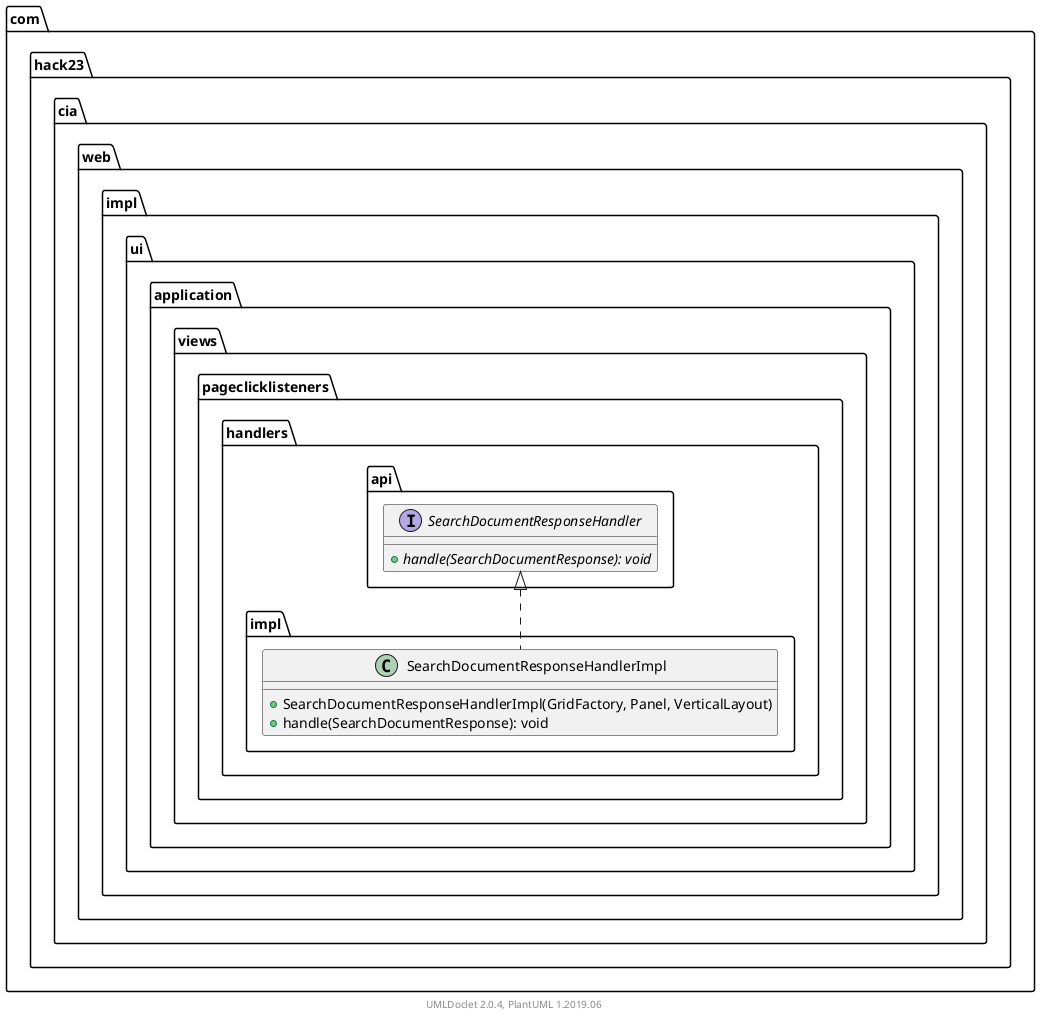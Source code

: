 @startuml
    namespace com.hack23.cia.web.impl.ui.application.views.pageclicklisteners.handlers.impl {

        class SearchDocumentResponseHandlerImpl [[SearchDocumentResponseHandlerImpl.html]] {
            +SearchDocumentResponseHandlerImpl(GridFactory, Panel, VerticalLayout)
            +handle(SearchDocumentResponse): void
        }

        com.hack23.cia.web.impl.ui.application.views.pageclicklisteners.handlers.api.SearchDocumentResponseHandler <|.. SearchDocumentResponseHandlerImpl
    }

    namespace com.hack23.cia.web.impl.ui.application.views.pageclicklisteners.handlers.api {
        interface SearchDocumentResponseHandler [[../api/SearchDocumentResponseHandler.html]] {
            {abstract} +handle(SearchDocumentResponse): void
        }
    }

    center footer UMLDoclet 2.0.4, PlantUML 1.2019.06
@enduml
